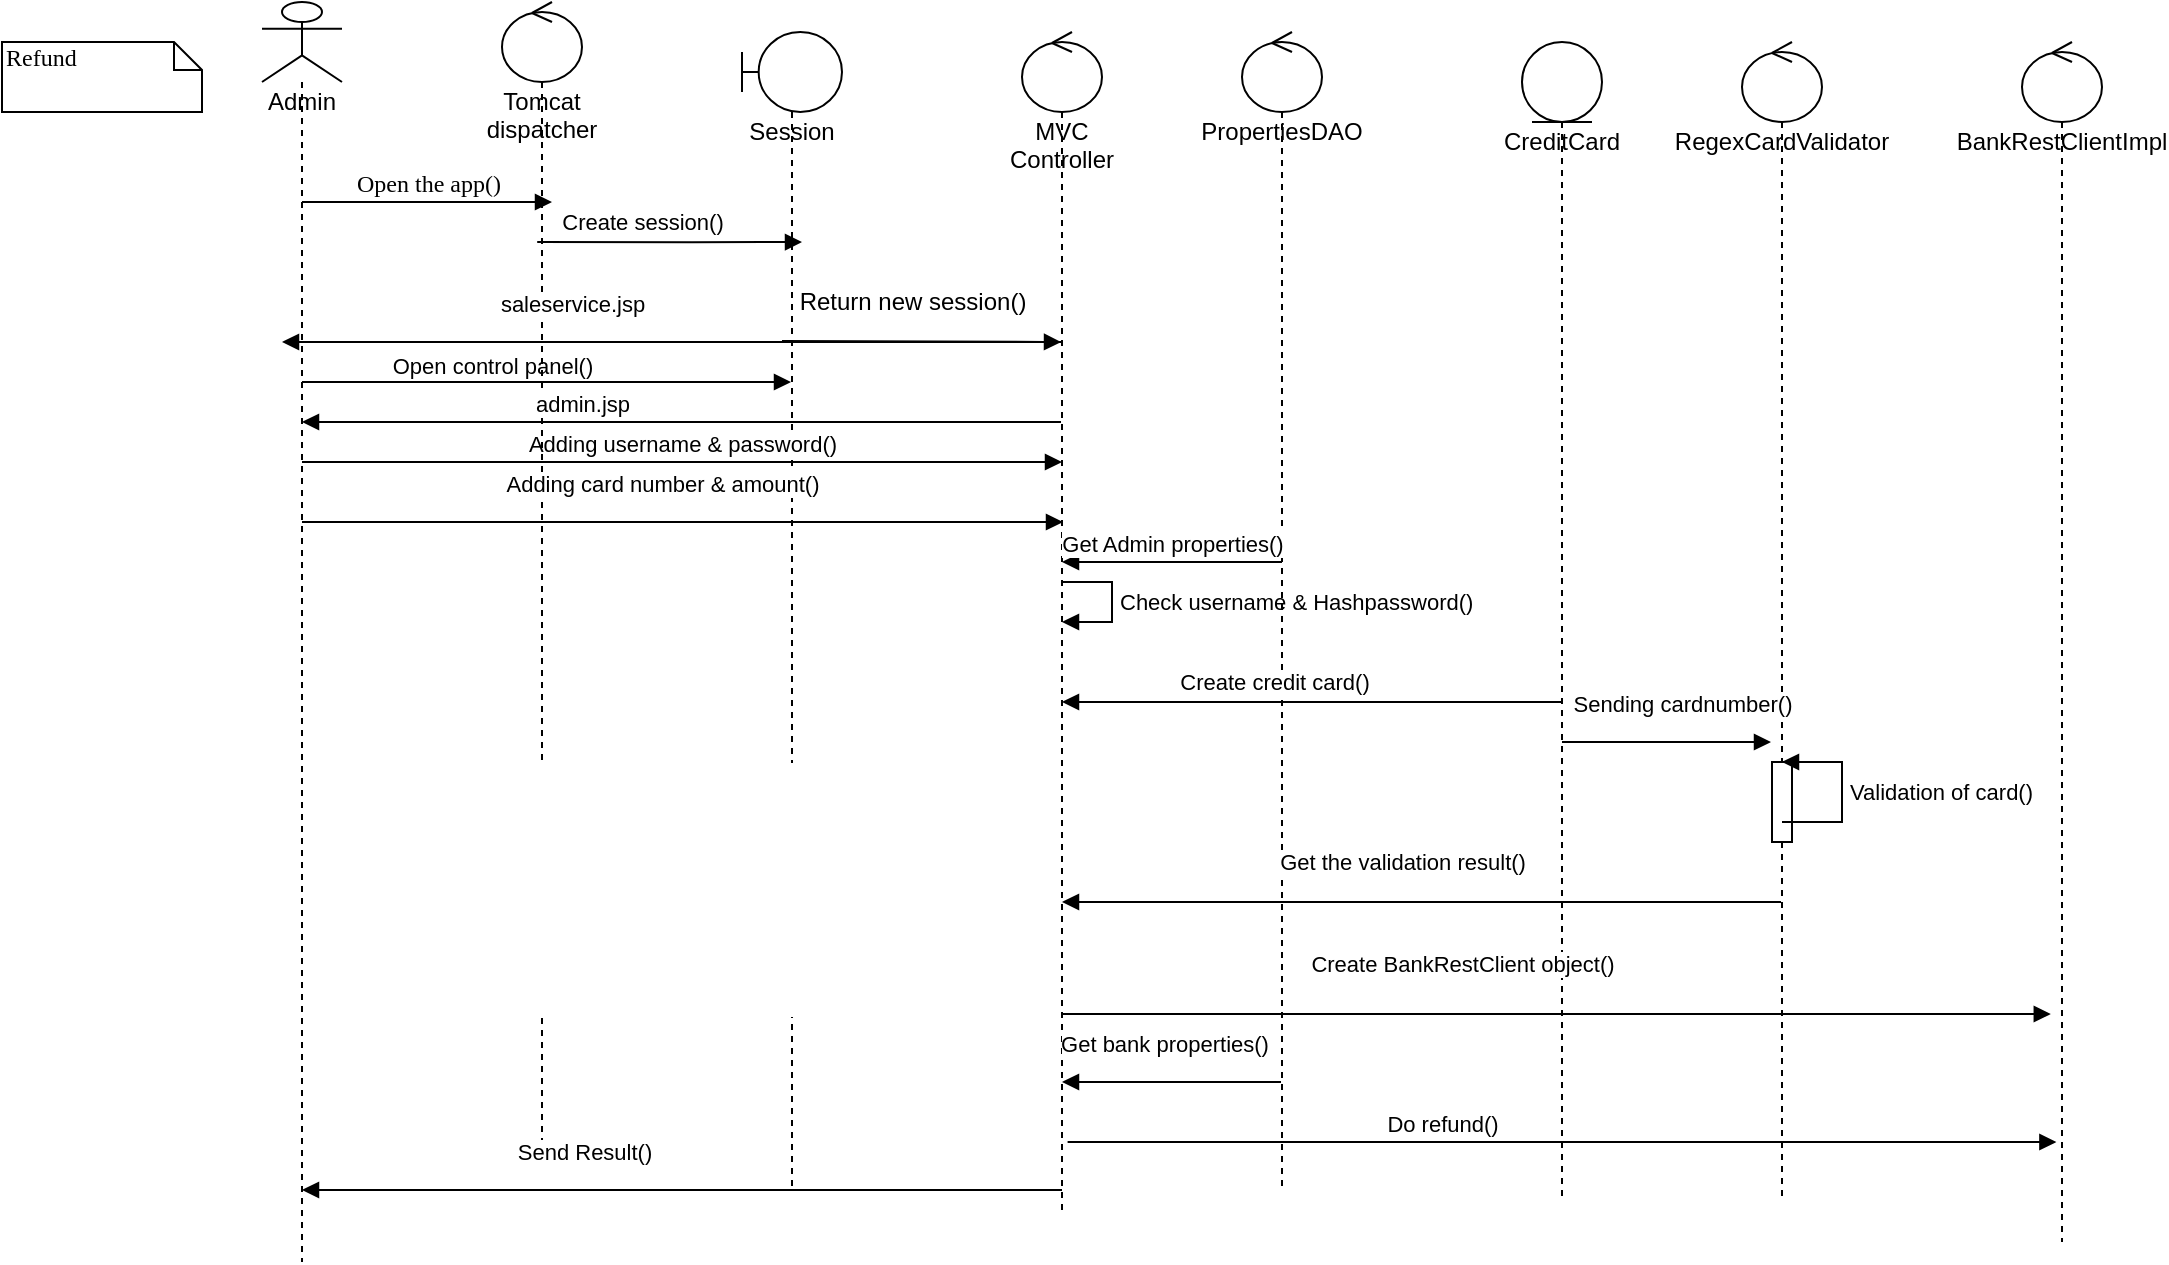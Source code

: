 <mxfile version="15.4.0" type="device"><diagram id="0e_7aQEDinA6GIuTLLj8" name="Page-1"><mxGraphModel dx="1024" dy="592" grid="1" gridSize="10" guides="1" tooltips="1" connect="1" arrows="1" fold="1" page="1" pageScale="1" pageWidth="850" pageHeight="1100" math="0" shadow="0"><root><mxCell id="0"/><mxCell id="1" parent="0"/><mxCell id="V6uoSOPrr3oE60eL4kni-1" value="Open the app()" style="html=1;verticalAlign=bottom;endArrow=block;entryX=0;entryY=0;labelBackgroundColor=none;fontFamily=Verdana;fontSize=12;edgeStyle=elbowEdgeStyle;elbow=vertical;" parent="1" source="V6uoSOPrr3oE60eL4kni-3" edge="1"><mxGeometry relative="1" as="geometry"><mxPoint x="140" y="190" as="sourcePoint"/><mxPoint x="285" y="180" as="targetPoint"/></mxGeometry></mxCell><mxCell id="V6uoSOPrr3oE60eL4kni-2" value="Refund" style="shape=note;whiteSpace=wrap;html=1;size=14;verticalAlign=top;align=left;spacingTop=-6;rounded=0;shadow=0;comic=0;labelBackgroundColor=none;strokeWidth=1;fontFamily=Verdana;fontSize=12" parent="1" vertex="1"><mxGeometry x="10" y="100" width="100" height="35" as="geometry"/></mxCell><mxCell id="V6uoSOPrr3oE60eL4kni-3" value="Admin" style="shape=umlLifeline;participant=umlActor;perimeter=lifelinePerimeter;whiteSpace=wrap;html=1;container=1;collapsible=0;recursiveResize=0;verticalAlign=top;spacingTop=36;outlineConnect=0;" parent="1" vertex="1"><mxGeometry x="140" y="80" width="40" height="630" as="geometry"/></mxCell><mxCell id="V6uoSOPrr3oE60eL4kni-4" value="Session" style="shape=umlLifeline;participant=umlBoundary;perimeter=lifelinePerimeter;whiteSpace=wrap;html=1;container=1;collapsible=0;recursiveResize=0;verticalAlign=top;spacingTop=36;outlineConnect=0;" parent="1" vertex="1"><mxGeometry x="380" y="95" width="50" height="580" as="geometry"/></mxCell><mxCell id="V6uoSOPrr3oE60eL4kni-5" value="Adding username &amp;amp; password()" style="html=1;verticalAlign=bottom;endArrow=block;rounded=0;" parent="V6uoSOPrr3oE60eL4kni-4" source="V6uoSOPrr3oE60eL4kni-3" edge="1"><mxGeometry width="80" relative="1" as="geometry"><mxPoint x="-200" y="215" as="sourcePoint"/><mxPoint x="160" y="215" as="targetPoint"/><Array as="points"><mxPoint x="50" y="215"/></Array></mxGeometry></mxCell><mxCell id="V6uoSOPrr3oE60eL4kni-6" value="" style="endArrow=block;endFill=1;html=1;edgeStyle=orthogonalEdgeStyle;align=left;verticalAlign=top;rounded=0;exitX=0.44;exitY=0.207;exitDx=0;exitDy=0;exitPerimeter=0;" parent="1" source="V6uoSOPrr3oE60eL4kni-11" edge="1"><mxGeometry x="-1" relative="1" as="geometry"><mxPoint x="290" y="200" as="sourcePoint"/><mxPoint x="410" y="200" as="targetPoint"/></mxGeometry></mxCell><mxCell id="V6uoSOPrr3oE60eL4kni-7" value="Create session()" style="edgeLabel;html=1;align=center;verticalAlign=middle;resizable=0;points=[];" parent="V6uoSOPrr3oE60eL4kni-6" vertex="1" connectable="0"><mxGeometry x="-0.211" y="5" relative="1" as="geometry"><mxPoint y="-5" as="offset"/></mxGeometry></mxCell><mxCell id="V6uoSOPrr3oE60eL4kni-8" value="" style="html=1;verticalAlign=bottom;endArrow=block;labelBackgroundColor=none;fontFamily=Verdana;fontSize=12;edgeStyle=elbowEdgeStyle;elbow=vertical;" parent="1" target="V6uoSOPrr3oE60eL4kni-12" edge="1"><mxGeometry x="-1" y="-121" relative="1" as="geometry"><mxPoint x="400" y="249.5" as="sourcePoint"/><mxPoint x="550" y="250" as="targetPoint"/><Array as="points"><mxPoint x="370" y="250"/></Array><mxPoint x="110" y="71" as="offset"/></mxGeometry></mxCell><mxCell id="V6uoSOPrr3oE60eL4kni-9" value="" style="html=1;verticalAlign=bottom;endArrow=block;rounded=0;edgeStyle=orthogonalEdgeStyle;" parent="1" source="V6uoSOPrr3oE60eL4kni-3" target="V6uoSOPrr3oE60eL4kni-4" edge="1"><mxGeometry x="0.262" y="-10" width="80" relative="1" as="geometry"><mxPoint x="170" y="300" as="sourcePoint"/><mxPoint x="830" y="280" as="targetPoint"/><Array as="points"><mxPoint x="190" y="270"/><mxPoint x="190" y="270"/></Array><mxPoint x="1" as="offset"/></mxGeometry></mxCell><mxCell id="V6uoSOPrr3oE60eL4kni-10" value="Open control panel()" style="edgeLabel;html=1;align=center;verticalAlign=middle;resizable=0;points=[];" parent="V6uoSOPrr3oE60eL4kni-9" vertex="1" connectable="0"><mxGeometry x="-0.229" y="8" relative="1" as="geometry"><mxPoint as="offset"/></mxGeometry></mxCell><mxCell id="V6uoSOPrr3oE60eL4kni-11" value="Tomcat dispatcher" style="shape=umlLifeline;participant=umlControl;perimeter=lifelinePerimeter;whiteSpace=wrap;html=1;container=1;collapsible=0;recursiveResize=0;verticalAlign=top;spacingTop=36;outlineConnect=0;" parent="1" vertex="1"><mxGeometry x="260" y="80" width="40" height="580" as="geometry"/></mxCell><mxCell id="V6uoSOPrr3oE60eL4kni-12" value="MVC Controller" style="shape=umlLifeline;participant=umlControl;perimeter=lifelinePerimeter;whiteSpace=wrap;html=1;container=1;collapsible=0;recursiveResize=0;verticalAlign=top;spacingTop=36;outlineConnect=0;" parent="1" vertex="1"><mxGeometry x="520" y="95" width="40" height="590" as="geometry"/></mxCell><mxCell id="V6uoSOPrr3oE60eL4kni-55" value="Check username &amp;amp; Hashpassword()" style="edgeStyle=orthogonalEdgeStyle;html=1;align=left;spacingLeft=2;endArrow=block;rounded=0;entryX=1;entryY=0;" parent="V6uoSOPrr3oE60eL4kni-12" source="V6uoSOPrr3oE60eL4kni-12" edge="1"><mxGeometry relative="1" as="geometry"><mxPoint x="30" y="275" as="sourcePoint"/><Array as="points"><mxPoint x="45" y="275"/><mxPoint x="45" y="295"/></Array><mxPoint x="20" y="295" as="targetPoint"/></mxGeometry></mxCell><mxCell id="V6uoSOPrr3oE60eL4kni-15" value="Return new session()" style="text;html=1;align=center;verticalAlign=middle;resizable=0;points=[];autosize=1;strokeColor=none;fillColor=none;" parent="1" vertex="1"><mxGeometry x="400" y="220" width="130" height="20" as="geometry"/></mxCell><mxCell id="V6uoSOPrr3oE60eL4kni-16" value="PropertiesDAO" style="shape=umlLifeline;participant=umlControl;perimeter=lifelinePerimeter;whiteSpace=wrap;html=1;container=1;collapsible=0;recursiveResize=0;verticalAlign=top;spacingTop=36;outlineConnect=0;" parent="1" vertex="1"><mxGeometry x="630" y="95" width="40" height="580" as="geometry"/></mxCell><mxCell id="V6uoSOPrr3oE60eL4kni-17" value="Get Admin properties()" style="html=1;verticalAlign=bottom;endArrow=block;rounded=0;edgeStyle=orthogonalEdgeStyle;" parent="1" edge="1"><mxGeometry width="80" relative="1" as="geometry"><mxPoint x="650" y="360" as="sourcePoint"/><mxPoint x="540" y="360" as="targetPoint"/></mxGeometry></mxCell><mxCell id="V6uoSOPrr3oE60eL4kni-19" value="saleservice.jsp" style="html=1;verticalAlign=bottom;endArrow=block;rounded=0;edgeStyle=orthogonalEdgeStyle;" parent="1" edge="1"><mxGeometry x="0.262" y="-10" width="80" relative="1" as="geometry"><mxPoint x="539.5" y="250" as="sourcePoint"/><mxPoint x="150" y="250" as="targetPoint"/><Array as="points"><mxPoint x="480" y="250"/><mxPoint x="480" y="250"/></Array><mxPoint x="1" as="offset"/></mxGeometry></mxCell><mxCell id="V6uoSOPrr3oE60eL4kni-20" value="admin.jsp" style="html=1;verticalAlign=bottom;endArrow=block;rounded=0;" parent="1" source="V6uoSOPrr3oE60eL4kni-12" target="V6uoSOPrr3oE60eL4kni-3" edge="1"><mxGeometry x="0.261" width="80" relative="1" as="geometry"><mxPoint x="380" y="370" as="sourcePoint"/><mxPoint x="460" y="370" as="targetPoint"/><Array as="points"><mxPoint x="360" y="290"/></Array><mxPoint as="offset"/></mxGeometry></mxCell><mxCell id="V6uoSOPrr3oE60eL4kni-21" value="Adding card number &amp;amp; amount()" style="html=1;verticalAlign=bottom;endArrow=block;rounded=0;" parent="1" edge="1"><mxGeometry x="-0.054" y="10" width="80" relative="1" as="geometry"><mxPoint x="160" y="340" as="sourcePoint"/><mxPoint x="540.5" y="340" as="targetPoint"/><Array as="points"><mxPoint x="430.5" y="340"/></Array><mxPoint as="offset"/></mxGeometry></mxCell><mxCell id="V6uoSOPrr3oE60eL4kni-30" value="CreditCard" style="shape=umlLifeline;participant=umlEntity;perimeter=lifelinePerimeter;whiteSpace=wrap;html=1;container=1;collapsible=0;recursiveResize=0;verticalAlign=top;spacingTop=36;outlineConnect=0;" parent="1" vertex="1"><mxGeometry x="770" y="100" width="40" height="580" as="geometry"/></mxCell><mxCell id="V6uoSOPrr3oE60eL4kni-33" value="RegexCardValidator" style="shape=umlLifeline;participant=umlControl;perimeter=lifelinePerimeter;whiteSpace=wrap;html=1;container=1;collapsible=0;recursiveResize=0;verticalAlign=top;spacingTop=36;outlineConnect=0;" parent="1" vertex="1"><mxGeometry x="880" y="100" width="40" height="580" as="geometry"/></mxCell><mxCell id="V6uoSOPrr3oE60eL4kni-45" value="" style="html=1;points=[];perimeter=orthogonalPerimeter;" parent="V6uoSOPrr3oE60eL4kni-33" vertex="1"><mxGeometry x="15" y="360" width="10" height="40" as="geometry"/></mxCell><mxCell id="V6uoSOPrr3oE60eL4kni-36" value="BankRestClientImpl" style="shape=umlLifeline;participant=umlControl;perimeter=lifelinePerimeter;whiteSpace=wrap;html=1;container=1;collapsible=0;recursiveResize=0;verticalAlign=top;spacingTop=36;outlineConnect=0;" parent="1" vertex="1"><mxGeometry x="1020" y="100" width="40" height="600" as="geometry"/></mxCell><mxCell id="V6uoSOPrr3oE60eL4kni-42" value="Sending cardnumber()" style="html=1;verticalAlign=bottom;endArrow=block;rounded=0;edgeStyle=orthogonalEdgeStyle;" parent="1" edge="1"><mxGeometry x="0.148" y="10" width="80" relative="1" as="geometry"><mxPoint x="790" y="450" as="sourcePoint"/><mxPoint x="894.5" y="450" as="targetPoint"/><Array as="points"><mxPoint x="790" y="450"/></Array><mxPoint as="offset"/></mxGeometry></mxCell><mxCell id="V6uoSOPrr3oE60eL4kni-47" value="" style="html=1;verticalAlign=bottom;endArrow=block;rounded=0;edgeStyle=orthogonalEdgeStyle;" parent="1" source="V6uoSOPrr3oE60eL4kni-33" edge="1"><mxGeometry x="-1" y="188" width="80" relative="1" as="geometry"><mxPoint x="760" y="620" as="sourcePoint"/><mxPoint x="540" y="530" as="targetPoint"/><Array as="points"><mxPoint x="540" y="530"/></Array><mxPoint x="81" y="-18" as="offset"/></mxGeometry></mxCell><mxCell id="V6uoSOPrr3oE60eL4kni-48" value="&lt;span style=&quot;font-size: 11px ; background-color: rgb(255 , 255 , 255)&quot;&gt;Get the validation result()&lt;/span&gt;" style="text;html=1;align=center;verticalAlign=middle;resizable=0;points=[];autosize=1;strokeColor=none;fillColor=none;" parent="1" vertex="1"><mxGeometry x="640" y="500" width="140" height="20" as="geometry"/></mxCell><mxCell id="V6uoSOPrr3oE60eL4kni-32" value="" style="html=1;verticalAlign=bottom;endArrow=block;rounded=0;edgeStyle=orthogonalEdgeStyle;" parent="1" source="V6uoSOPrr3oE60eL4kni-30" target="V6uoSOPrr3oE60eL4kni-12" edge="1"><mxGeometry x="-1" y="-322" width="80" relative="1" as="geometry"><mxPoint x="740" y="355" as="sourcePoint"/><mxPoint x="440" y="650" as="targetPoint"/><Array as="points"><mxPoint x="740" y="430"/><mxPoint x="740" y="430"/></Array><mxPoint x="321" y="287" as="offset"/></mxGeometry></mxCell><mxCell id="V6uoSOPrr3oE60eL4kni-52" value="Create credit card()" style="edgeLabel;html=1;align=center;verticalAlign=middle;resizable=0;points=[];" parent="V6uoSOPrr3oE60eL4kni-32" vertex="1" connectable="0"><mxGeometry x="0.154" y="1" relative="1" as="geometry"><mxPoint y="-11" as="offset"/></mxGeometry></mxCell><mxCell id="V6uoSOPrr3oE60eL4kni-18" value="Send Result()" style="html=1;verticalAlign=bottom;endArrow=block;rounded=0;edgeStyle=orthogonalEdgeStyle;" parent="1" edge="1"><mxGeometry x="0.262" y="-10" width="80" relative="1" as="geometry"><mxPoint x="540" y="674" as="sourcePoint"/><mxPoint x="160" y="674" as="targetPoint"/><Array as="points"><mxPoint x="490" y="674"/><mxPoint x="490" y="674"/></Array><mxPoint x="1" as="offset"/></mxGeometry></mxCell><mxCell id="V6uoSOPrr3oE60eL4kni-51" value="Do refund()" style="html=1;verticalAlign=bottom;endArrow=block;rounded=0;edgeStyle=orthogonalEdgeStyle;entryX=0.36;entryY=0.81;entryDx=0;entryDy=0;entryPerimeter=0;" parent="1" target="V6uoSOPrr3oE60eL4kni-36" edge="1"><mxGeometry x="-0.231" y="-64" width="80" relative="1" as="geometry"><mxPoint x="540" y="586" as="sourcePoint"/><mxPoint x="970" y="630" as="targetPoint"/><Array as="points"><mxPoint x="540" y="586"/></Array><mxPoint as="offset"/></mxGeometry></mxCell><mxCell id="V6uoSOPrr3oE60eL4kni-46" value="Validation of card()" style="edgeStyle=orthogonalEdgeStyle;html=1;align=left;spacingLeft=2;endArrow=block;rounded=0;" parent="1" source="V6uoSOPrr3oE60eL4kni-33" target="V6uoSOPrr3oE60eL4kni-33" edge="1"><mxGeometry relative="1" as="geometry"><mxPoint x="900" y="440" as="sourcePoint"/><Array as="points"><mxPoint x="930" y="490"/><mxPoint x="930" y="460"/></Array></mxGeometry></mxCell><mxCell id="V6uoSOPrr3oE60eL4kni-64" value="Get bank properties()" style="html=1;verticalAlign=bottom;endArrow=block;rounded=0;" parent="1" source="V6uoSOPrr3oE60eL4kni-16" target="V6uoSOPrr3oE60eL4kni-12" edge="1"><mxGeometry x="0.082" y="-10" width="80" relative="1" as="geometry"><mxPoint x="620" y="640" as="sourcePoint"/><mxPoint x="540" y="660" as="targetPoint"/><Array as="points"><mxPoint x="620" y="620"/></Array><mxPoint as="offset"/></mxGeometry></mxCell><mxCell id="V6uoSOPrr3oE60eL4kni-65" value="Create BankRestClient object()" style="html=1;verticalAlign=bottom;endArrow=block;rounded=0;edgeStyle=orthogonalEdgeStyle;entryX=0.36;entryY=0.81;entryDx=0;entryDy=0;entryPerimeter=0;" parent="1" edge="1"><mxGeometry x="-0.202" y="80" width="80" relative="1" as="geometry"><mxPoint x="542.8" y="650" as="sourcePoint"/><mxPoint x="1037.2" y="650" as="targetPoint"/><Array as="points"><mxPoint x="542.8" y="650"/></Array><mxPoint as="offset"/></mxGeometry></mxCell></root></mxGraphModel></diagram></mxfile>